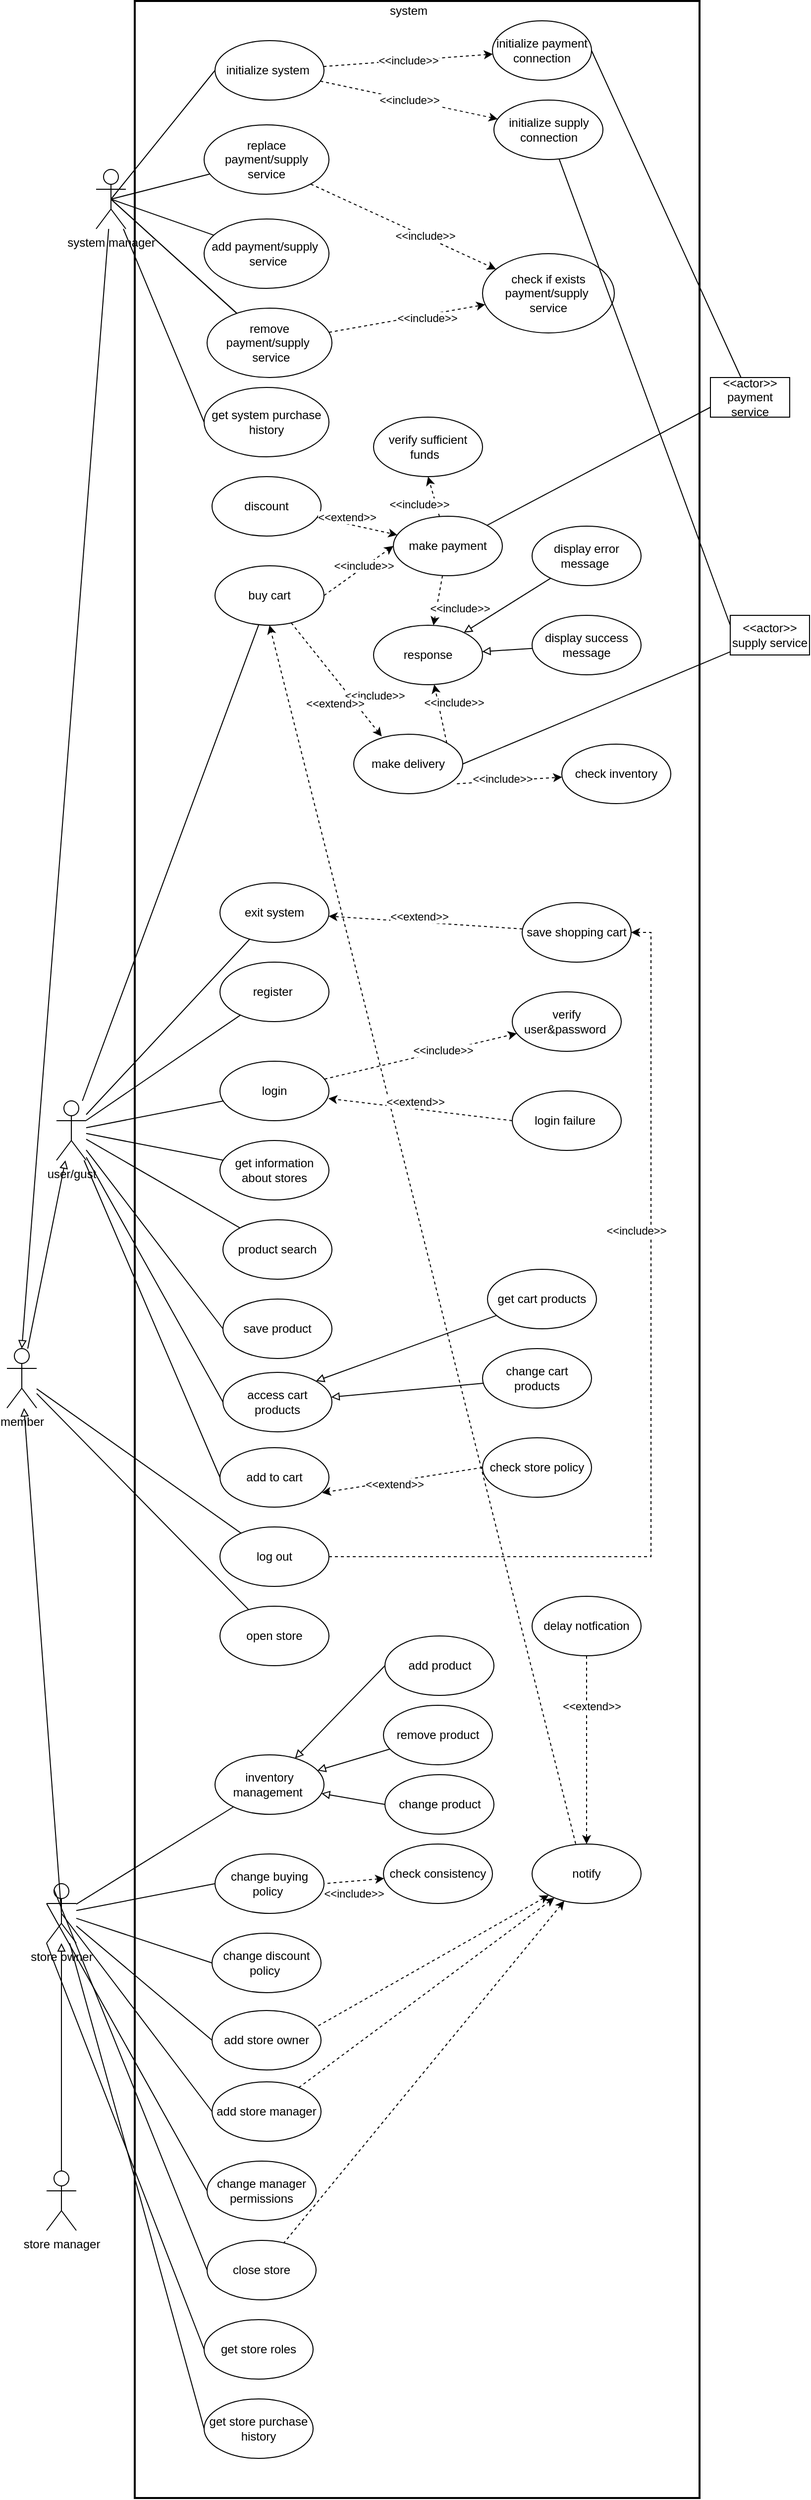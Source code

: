 <mxfile version="17.4.0" type="device" pages="2"><diagram id="S2jOHFrNI1lZq-V0QYwr" name="System "><mxGraphModel dx="2067" dy="643" grid="1" gridSize="10" guides="1" tooltips="1" connect="1" arrows="1" fold="1" page="1" pageScale="1" pageWidth="827" pageHeight="1169" math="0" shadow="0"><root><mxCell id="0"/><mxCell id="1" parent="0"/><mxCell id="7-5gI-gBro0bbGl018vb-2" value="" style="rounded=0;whiteSpace=wrap;html=1;strokeWidth=2;" parent="1" vertex="1"><mxGeometry x="129" y="250" width="570" height="2520" as="geometry"/></mxCell><mxCell id="3Xn2ItpC44AW9oCbQKOS-1" value="initialize system&amp;nbsp;" style="ellipse;whiteSpace=wrap;html=1;" parent="1" vertex="1"><mxGeometry x="210" y="290" width="110" height="60" as="geometry"/></mxCell><mxCell id="3Xn2ItpC44AW9oCbQKOS-10" value="initialize payment connection" style="ellipse;whiteSpace=wrap;html=1;" parent="1" vertex="1"><mxGeometry x="490" y="270" width="100" height="60" as="geometry"/></mxCell><mxCell id="3Xn2ItpC44AW9oCbQKOS-11" value="initialize supply connection" style="ellipse;whiteSpace=wrap;html=1;" parent="1" vertex="1"><mxGeometry x="491.5" y="350" width="110" height="60" as="geometry"/></mxCell><mxCell id="3Xn2ItpC44AW9oCbQKOS-12" value="&lt;span style=&quot;color: rgb(0 , 0 , 0) ; font-family: &amp;#34;helvetica&amp;#34; ; font-size: 11px ; font-style: normal ; font-weight: 400 ; letter-spacing: normal ; text-align: center ; text-indent: 0px ; text-transform: none ; word-spacing: 0px ; background-color: rgb(255 , 255 , 255) ; display: inline ; float: none&quot;&gt;&amp;lt;&amp;lt;include&amp;gt;&amp;gt;&lt;/span&gt;" style="endArrow=classic;html=1;rounded=0;dashed=1;" parent="1" source="3Xn2ItpC44AW9oCbQKOS-1" target="3Xn2ItpC44AW9oCbQKOS-10" edge="1"><mxGeometry width="50" height="50" relative="1" as="geometry"><mxPoint x="415" y="170.0" as="sourcePoint"/><mxPoint x="540.0" y="145.0" as="targetPoint"/></mxGeometry></mxCell><mxCell id="3Xn2ItpC44AW9oCbQKOS-13" value="&lt;span style=&quot;color: rgb(0 , 0 , 0) ; font-family: &amp;#34;helvetica&amp;#34; ; font-size: 11px ; font-style: normal ; font-weight: 400 ; letter-spacing: normal ; text-align: center ; text-indent: 0px ; text-transform: none ; word-spacing: 0px ; background-color: rgb(255 , 255 , 255) ; display: inline ; float: none&quot;&gt;&amp;lt;&amp;lt;include&amp;gt;&amp;gt;&lt;/span&gt;" style="endArrow=classic;html=1;rounded=0;dashed=1;" parent="1" source="3Xn2ItpC44AW9oCbQKOS-1" target="3Xn2ItpC44AW9oCbQKOS-11" edge="1"><mxGeometry width="50" height="50" relative="1" as="geometry"><mxPoint x="414.0" y="199.41" as="sourcePoint"/><mxPoint x="505" y="351" as="targetPoint"/></mxGeometry></mxCell><mxCell id="rXFPLLuexPhCjwdZ_VXd-1" value="" style="endArrow=none;html=1;rounded=0;exitX=0.5;exitY=0.5;exitDx=0;exitDy=0;exitPerimeter=0;entryX=0;entryY=0.5;entryDx=0;entryDy=0;" parent="1" source="T5wRH513xmIxjImZlFBz-2" target="3Xn2ItpC44AW9oCbQKOS-1" edge="1"><mxGeometry width="50" height="50" relative="1" as="geometry"><mxPoint x="445" y="470" as="sourcePoint"/><mxPoint x="495" y="420" as="targetPoint"/></mxGeometry></mxCell><mxCell id="T5wRH513xmIxjImZlFBz-2" value="system manager" style="shape=umlActor;verticalLabelPosition=bottom;verticalAlign=top;html=1;outlineConnect=0;" parent="1" vertex="1"><mxGeometry x="90" y="420" width="30" height="60" as="geometry"/></mxCell><mxCell id="T5wRH513xmIxjImZlFBz-3" value="add payment/supply&amp;nbsp;&lt;br&gt;&amp;nbsp;service" style="ellipse;whiteSpace=wrap;html=1;" parent="1" vertex="1"><mxGeometry x="199" y="470" width="126" height="70" as="geometry"/></mxCell><mxCell id="T5wRH513xmIxjImZlFBz-4" value="remove payment/supply&amp;nbsp;&lt;br&gt;&amp;nbsp;service" style="ellipse;whiteSpace=wrap;html=1;" parent="1" vertex="1"><mxGeometry x="202" y="560" width="126" height="70" as="geometry"/></mxCell><mxCell id="T5wRH513xmIxjImZlFBz-5" value="" style="endArrow=none;html=1;rounded=0;exitX=0.5;exitY=0.5;exitDx=0;exitDy=0;exitPerimeter=0;" parent="1" source="T5wRH513xmIxjImZlFBz-2" target="T5wRH513xmIxjImZlFBz-3" edge="1"><mxGeometry width="50" height="50" relative="1" as="geometry"><mxPoint x="484.585" y="469.613" as="sourcePoint"/><mxPoint x="630.0" y="395.0" as="targetPoint"/></mxGeometry></mxCell><mxCell id="T5wRH513xmIxjImZlFBz-6" value="" style="endArrow=none;html=1;rounded=0;exitX=0.5;exitY=0.5;exitDx=0;exitDy=0;exitPerimeter=0;" parent="1" source="T5wRH513xmIxjImZlFBz-2" target="T5wRH513xmIxjImZlFBz-4" edge="1"><mxGeometry width="50" height="50" relative="1" as="geometry"><mxPoint x="471.053" y="510.552" as="sourcePoint"/><mxPoint x="595" y="601" as="targetPoint"/></mxGeometry></mxCell><mxCell id="T5wRH513xmIxjImZlFBz-9" value="system" style="text;html=1;align=center;verticalAlign=middle;resizable=0;points=[];autosize=1;strokeColor=none;fillColor=none;" parent="1" vertex="1"><mxGeometry x="380" y="250" width="50" height="20" as="geometry"/></mxCell><mxCell id="T5wRH513xmIxjImZlFBz-11" value="replace payment/supply service" style="ellipse;whiteSpace=wrap;html=1;" parent="1" vertex="1"><mxGeometry x="199" y="375" width="126" height="70" as="geometry"/></mxCell><mxCell id="T5wRH513xmIxjImZlFBz-12" value="" style="endArrow=none;html=1;rounded=0;exitX=0.5;exitY=0.5;exitDx=0;exitDy=0;exitPerimeter=0;" parent="1" source="T5wRH513xmIxjImZlFBz-2" target="T5wRH513xmIxjImZlFBz-11" edge="1"><mxGeometry width="50" height="50" relative="1" as="geometry"><mxPoint x="200" y="660" as="sourcePoint"/><mxPoint x="352.406" y="579.154" as="targetPoint"/></mxGeometry></mxCell><mxCell id="T5wRH513xmIxjImZlFBz-13" value="check if exists payment/supply&amp;nbsp;&lt;br&gt;&amp;nbsp;service&amp;nbsp;" style="ellipse;whiteSpace=wrap;html=1;" parent="1" vertex="1"><mxGeometry x="480" y="505" width="133" height="80" as="geometry"/></mxCell><mxCell id="T5wRH513xmIxjImZlFBz-14" value="" style="endArrow=classic;html=1;rounded=0;dashed=1;" parent="1" source="T5wRH513xmIxjImZlFBz-4" target="T5wRH513xmIxjImZlFBz-13" edge="1"><mxGeometry width="50" height="50" relative="1" as="geometry"><mxPoint x="200" y="660" as="sourcePoint"/><mxPoint x="335.514" y="649.463" as="targetPoint"/></mxGeometry></mxCell><mxCell id="T5wRH513xmIxjImZlFBz-15" value="&amp;lt;&amp;lt;include&amp;gt;&amp;gt;" style="edgeLabel;html=1;align=center;verticalAlign=middle;resizable=0;points=[];" parent="T5wRH513xmIxjImZlFBz-14" vertex="1" connectable="0"><mxGeometry x="0.242" y="-3" relative="1" as="geometry"><mxPoint as="offset"/></mxGeometry></mxCell><mxCell id="T5wRH513xmIxjImZlFBz-16" value="" style="endArrow=classic;html=1;rounded=0;exitX=1;exitY=1;exitDx=0;exitDy=0;dashed=1;" parent="1" source="T5wRH513xmIxjImZlFBz-11" target="T5wRH513xmIxjImZlFBz-13" edge="1"><mxGeometry width="50" height="50" relative="1" as="geometry"><mxPoint x="461.0" y="645" as="sourcePoint"/><mxPoint x="557.482" y="597.98" as="targetPoint"/></mxGeometry></mxCell><mxCell id="T5wRH513xmIxjImZlFBz-17" value="&amp;lt;&amp;lt;include&amp;gt;&amp;gt;" style="edgeLabel;html=1;align=center;verticalAlign=middle;resizable=0;points=[];" parent="T5wRH513xmIxjImZlFBz-16" vertex="1" connectable="0"><mxGeometry x="0.227" y="1" relative="1" as="geometry"><mxPoint as="offset"/></mxGeometry></mxCell><mxCell id="980I3F1xrwLBOU10wBst-1" value="make payment" style="ellipse;whiteSpace=wrap;html=1;" parent="1" vertex="1"><mxGeometry x="390" y="770" width="110" height="60" as="geometry"/></mxCell><mxCell id="980I3F1xrwLBOU10wBst-2" value="store manager" style="shape=umlActor;verticalLabelPosition=bottom;verticalAlign=top;html=1;outlineConnect=0;" parent="1" vertex="1"><mxGeometry x="40" y="2440" width="30" height="60" as="geometry"/></mxCell><mxCell id="980I3F1xrwLBOU10wBst-3" value="verify sufficient funds&amp;nbsp;&amp;nbsp;" style="ellipse;whiteSpace=wrap;html=1;" parent="1" vertex="1"><mxGeometry x="370" y="670" width="110" height="60" as="geometry"/></mxCell><mxCell id="980I3F1xrwLBOU10wBst-4" value="" style="endArrow=classic;html=1;rounded=0;entryX=0.5;entryY=1;entryDx=0;entryDy=0;dashed=1;" parent="1" source="980I3F1xrwLBOU10wBst-1" target="980I3F1xrwLBOU10wBst-3" edge="1"><mxGeometry width="50" height="50" relative="1" as="geometry"><mxPoint x="375" y="720.0" as="sourcePoint"/><mxPoint x="500.0" y="695.0" as="targetPoint"/></mxGeometry></mxCell><mxCell id="980I3F1xrwLBOU10wBst-5" value="&amp;lt;&amp;lt;include&amp;gt;&amp;gt;" style="edgeLabel;html=1;align=center;verticalAlign=middle;resizable=0;points=[];" parent="980I3F1xrwLBOU10wBst-4" vertex="1" connectable="0"><mxGeometry x="0.354" y="4" relative="1" as="geometry"><mxPoint x="-9" y="14" as="offset"/></mxGeometry></mxCell><mxCell id="980I3F1xrwLBOU10wBst-8" value="" style="endArrow=none;html=1;rounded=0;exitX=0;exitY=0.75;exitDx=0;exitDy=0;" parent="1" source="dO_i0lIalXsMwbklrgKl-40" target="980I3F1xrwLBOU10wBst-1" edge="1"><mxGeometry width="50" height="50" relative="1" as="geometry"><mxPoint x="720" y="666.562" as="sourcePoint"/><mxPoint x="255" y="820" as="targetPoint"/></mxGeometry></mxCell><mxCell id="980I3F1xrwLBOU10wBst-9" value="" style="endArrow=classic;html=1;rounded=0;dashed=1;" parent="1" source="980I3F1xrwLBOU10wBst-1" target="980I3F1xrwLBOU10wBst-11" edge="1"><mxGeometry width="50" height="50" relative="1" as="geometry"><mxPoint x="365.005" y="857.542" as="sourcePoint"/><mxPoint x="359" y="830" as="targetPoint"/></mxGeometry></mxCell><mxCell id="980I3F1xrwLBOU10wBst-10" value="&amp;lt;&amp;lt;include&amp;gt;&amp;gt;" style="edgeLabel;html=1;align=center;verticalAlign=middle;resizable=0;points=[];" parent="980I3F1xrwLBOU10wBst-9" vertex="1" connectable="0"><mxGeometry x="0.354" y="4" relative="1" as="geometry"><mxPoint x="19" y="-2" as="offset"/></mxGeometry></mxCell><mxCell id="980I3F1xrwLBOU10wBst-11" value="response" style="ellipse;whiteSpace=wrap;html=1;" parent="1" vertex="1"><mxGeometry x="370" y="880" width="110" height="60" as="geometry"/></mxCell><mxCell id="980I3F1xrwLBOU10wBst-12" value="display error message&amp;nbsp;" style="ellipse;whiteSpace=wrap;html=1;" parent="1" vertex="1"><mxGeometry x="530" y="780" width="110" height="60" as="geometry"/></mxCell><mxCell id="980I3F1xrwLBOU10wBst-13" value="display success message" style="ellipse;whiteSpace=wrap;html=1;" parent="1" vertex="1"><mxGeometry x="530" y="870" width="110" height="60" as="geometry"/></mxCell><mxCell id="980I3F1xrwLBOU10wBst-14" value="" style="endArrow=block;html=1;rounded=0;endFill=0;" parent="1" source="980I3F1xrwLBOU10wBst-12" target="980I3F1xrwLBOU10wBst-11" edge="1"><mxGeometry width="50" height="50" relative="1" as="geometry"><mxPoint x="465" y="860" as="sourcePoint"/><mxPoint x="515" y="810" as="targetPoint"/></mxGeometry></mxCell><mxCell id="980I3F1xrwLBOU10wBst-15" value="" style="endArrow=block;html=1;rounded=0;endFill=0;" parent="1" source="980I3F1xrwLBOU10wBst-13" target="980I3F1xrwLBOU10wBst-11" edge="1"><mxGeometry width="50" height="50" relative="1" as="geometry"><mxPoint x="486.695" y="888.495" as="sourcePoint"/><mxPoint x="433.248" y="911.465" as="targetPoint"/></mxGeometry></mxCell><mxCell id="980I3F1xrwLBOU10wBst-16" value="user/gust" style="shape=umlActor;verticalLabelPosition=bottom;verticalAlign=top;html=1;outlineConnect=0;" parent="1" vertex="1"><mxGeometry x="50" y="1360" width="30" height="60" as="geometry"/></mxCell><mxCell id="980I3F1xrwLBOU10wBst-20" value="" style="endArrow=block;html=1;rounded=0;endFill=0;entryX=0.5;entryY=0;entryDx=0;entryDy=0;entryPerimeter=0;" parent="1" source="T5wRH513xmIxjImZlFBz-2" target="dO_i0lIalXsMwbklrgKl-5" edge="1"><mxGeometry width="50" height="50" relative="1" as="geometry"><mxPoint x="143.435" y="708.508" as="sourcePoint"/><mxPoint x="89.998" y="731.485" as="targetPoint"/></mxGeometry></mxCell><mxCell id="980I3F1xrwLBOU10wBst-21" value="" style="endArrow=block;html=1;rounded=0;endFill=0;" parent="1" source="980I3F1xrwLBOU10wBst-2" target="dO_i0lIalXsMwbklrgKl-3" edge="1"><mxGeometry width="50" height="50" relative="1" as="geometry"><mxPoint x="95" y="809.412" as="sourcePoint"/><mxPoint x="10" y="680" as="targetPoint"/></mxGeometry></mxCell><mxCell id="dO_i0lIalXsMwbklrgKl-3" value="store owner" style="shape=umlActor;verticalLabelPosition=bottom;verticalAlign=top;html=1;outlineConnect=0;" parent="1" vertex="1"><mxGeometry x="40" y="2150" width="30" height="60" as="geometry"/></mxCell><mxCell id="dO_i0lIalXsMwbklrgKl-4" value="" style="endArrow=block;html=1;rounded=0;endFill=0;exitX=0.5;exitY=0.5;exitDx=0;exitDy=0;exitPerimeter=0;" parent="1" source="dO_i0lIalXsMwbklrgKl-3" target="dO_i0lIalXsMwbklrgKl-5" edge="1"><mxGeometry width="50" height="50" relative="1" as="geometry"><mxPoint x="90" y="1002" as="sourcePoint"/><mxPoint x="160" y="918" as="targetPoint"/></mxGeometry></mxCell><mxCell id="dO_i0lIalXsMwbklrgKl-5" value="member" style="shape=umlActor;verticalLabelPosition=bottom;verticalAlign=top;html=1;outlineConnect=0;" parent="1" vertex="1"><mxGeometry y="1610" width="30" height="60" as="geometry"/></mxCell><mxCell id="dO_i0lIalXsMwbklrgKl-7" value="" style="endArrow=block;html=1;rounded=0;endFill=0;" parent="1" source="dO_i0lIalXsMwbklrgKl-5" target="980I3F1xrwLBOU10wBst-16" edge="1"><mxGeometry width="50" height="50" relative="1" as="geometry"><mxPoint x="260.004" y="840" as="sourcePoint"/><mxPoint x="284.71" y="980" as="targetPoint"/></mxGeometry></mxCell><mxCell id="dO_i0lIalXsMwbklrgKl-11" value="make delivery" style="ellipse;whiteSpace=wrap;html=1;" parent="1" vertex="1"><mxGeometry x="350" y="990" width="110" height="60" as="geometry"/></mxCell><mxCell id="dO_i0lIalXsMwbklrgKl-12" value="" style="endArrow=classic;html=1;rounded=0;dashed=1;exitX=1;exitY=0;exitDx=0;exitDy=0;" parent="1" source="dO_i0lIalXsMwbklrgKl-11" target="980I3F1xrwLBOU10wBst-11" edge="1"><mxGeometry width="50" height="50" relative="1" as="geometry"><mxPoint x="354.471" y="858.943" as="sourcePoint"/><mxPoint x="375.657" y="901.038" as="targetPoint"/></mxGeometry></mxCell><mxCell id="dO_i0lIalXsMwbklrgKl-13" value="&amp;lt;&amp;lt;include&amp;gt;&amp;gt;" style="edgeLabel;html=1;align=center;verticalAlign=middle;resizable=0;points=[];" parent="dO_i0lIalXsMwbklrgKl-12" vertex="1" connectable="0"><mxGeometry x="0.354" y="4" relative="1" as="geometry"><mxPoint x="19" y="-2" as="offset"/></mxGeometry></mxCell><mxCell id="dO_i0lIalXsMwbklrgKl-16" value="" style="endArrow=none;html=1;rounded=0;entryX=1;entryY=0.5;entryDx=0;entryDy=0;" parent="1" source="dO_i0lIalXsMwbklrgKl-39" target="dO_i0lIalXsMwbklrgKl-11" edge="1"><mxGeometry width="50" height="50" relative="1" as="geometry"><mxPoint x="735" y="890" as="sourcePoint"/><mxPoint x="320" y="1020" as="targetPoint"/></mxGeometry></mxCell><mxCell id="dO_i0lIalXsMwbklrgKl-20" value="" style="endArrow=none;html=1;rounded=0;entryX=1;entryY=0.5;entryDx=0;entryDy=0;" parent="1" source="dO_i0lIalXsMwbklrgKl-40" target="3Xn2ItpC44AW9oCbQKOS-10" edge="1"><mxGeometry width="50" height="50" relative="1" as="geometry"><mxPoint x="722.917" y="630.0" as="sourcePoint"/><mxPoint x="384.523" y="812.387" as="targetPoint"/></mxGeometry></mxCell><mxCell id="dO_i0lIalXsMwbklrgKl-21" value="" style="endArrow=none;html=1;rounded=0;exitX=0;exitY=0.25;exitDx=0;exitDy=0;" parent="1" source="dO_i0lIalXsMwbklrgKl-39" target="3Xn2ItpC44AW9oCbQKOS-11" edge="1"><mxGeometry width="50" height="50" relative="1" as="geometry"><mxPoint x="735" y="890" as="sourcePoint"/><mxPoint x="615.71" y="408.48" as="targetPoint"/></mxGeometry></mxCell><mxCell id="dO_i0lIalXsMwbklrgKl-23" value="notify" style="ellipse;whiteSpace=wrap;html=1;" parent="1" vertex="1"><mxGeometry x="530" y="2110" width="110" height="60" as="geometry"/></mxCell><mxCell id="dO_i0lIalXsMwbklrgKl-26" value="buy cart" style="ellipse;whiteSpace=wrap;html=1;" parent="1" vertex="1"><mxGeometry x="210" y="820" width="110" height="60" as="geometry"/></mxCell><mxCell id="dO_i0lIalXsMwbklrgKl-27" value="" style="endArrow=none;html=1;rounded=0;" parent="1" source="dO_i0lIalXsMwbklrgKl-26" target="980I3F1xrwLBOU10wBst-16" edge="1"><mxGeometry width="50" height="50" relative="1" as="geometry"><mxPoint x="264.5" y="867.22" as="sourcePoint"/><mxPoint x="358.844" y="835.44" as="targetPoint"/></mxGeometry></mxCell><mxCell id="dO_i0lIalXsMwbklrgKl-28" value="" style="endArrow=classic;html=1;rounded=0;dashed=1;exitX=1;exitY=0.5;exitDx=0;exitDy=0;entryX=0;entryY=0.5;entryDx=0;entryDy=0;" parent="1" source="dO_i0lIalXsMwbklrgKl-26" target="980I3F1xrwLBOU10wBst-1" edge="1"><mxGeometry width="50" height="50" relative="1" as="geometry"><mxPoint x="393.891" y="1058.787" as="sourcePoint"/><mxPoint x="387.037" y="959.979" as="targetPoint"/></mxGeometry></mxCell><mxCell id="dO_i0lIalXsMwbklrgKl-29" value="&amp;lt;&amp;lt;include&amp;gt;&amp;gt;" style="edgeLabel;html=1;align=center;verticalAlign=middle;resizable=0;points=[];" parent="dO_i0lIalXsMwbklrgKl-28" vertex="1" connectable="0"><mxGeometry x="0.354" y="4" relative="1" as="geometry"><mxPoint x="-5" y="7" as="offset"/></mxGeometry></mxCell><mxCell id="dO_i0lIalXsMwbklrgKl-30" value="" style="endArrow=classic;html=1;rounded=0;dashed=1;entryX=0.257;entryY=0.037;entryDx=0;entryDy=0;entryPerimeter=0;" parent="1" source="dO_i0lIalXsMwbklrgKl-26" target="dO_i0lIalXsMwbklrgKl-11" edge="1"><mxGeometry width="50" height="50" relative="1" as="geometry"><mxPoint x="393.891" y="1058.787" as="sourcePoint"/><mxPoint x="387.037" y="959.979" as="targetPoint"/></mxGeometry></mxCell><mxCell id="dO_i0lIalXsMwbklrgKl-31" value="&amp;lt;&amp;lt;include&amp;gt;&amp;gt;" style="edgeLabel;html=1;align=center;verticalAlign=middle;resizable=0;points=[];" parent="dO_i0lIalXsMwbklrgKl-30" vertex="1" connectable="0"><mxGeometry x="0.354" y="4" relative="1" as="geometry"><mxPoint x="19" y="-2" as="offset"/></mxGeometry></mxCell><mxCell id="dO_i0lIalXsMwbklrgKl-32" value="" style="endArrow=classic;html=1;rounded=0;dashed=1;exitX=0.4;exitY=-0.004;exitDx=0;exitDy=0;exitPerimeter=0;entryX=0.5;entryY=1;entryDx=0;entryDy=0;" parent="1" source="dO_i0lIalXsMwbklrgKl-23" target="dO_i0lIalXsMwbklrgKl-26" edge="1"><mxGeometry width="50" height="50" relative="1" as="geometry"><mxPoint x="245" y="890" as="sourcePoint"/><mxPoint x="160" y="970" as="targetPoint"/></mxGeometry></mxCell><mxCell id="dO_i0lIalXsMwbklrgKl-33" value="&amp;lt;&amp;lt;extend&amp;gt;&amp;gt;" style="edgeLabel;html=1;align=center;verticalAlign=middle;resizable=0;points=[];" parent="dO_i0lIalXsMwbklrgKl-32" vertex="1" connectable="0"><mxGeometry x="0.354" y="4" relative="1" as="geometry"><mxPoint x="-30" y="-319" as="offset"/></mxGeometry></mxCell><mxCell id="dO_i0lIalXsMwbklrgKl-39" value="&amp;lt;&amp;lt;actor&amp;gt;&amp;gt;&lt;br&gt;supply service" style="rounded=0;whiteSpace=wrap;html=1;" parent="1" vertex="1"><mxGeometry x="730" y="870" width="80" height="40" as="geometry"/></mxCell><mxCell id="dO_i0lIalXsMwbklrgKl-40" value="&amp;lt;&amp;lt;actor&amp;gt;&amp;gt;&lt;br&gt;payment service" style="rounded=0;whiteSpace=wrap;html=1;" parent="1" vertex="1"><mxGeometry x="710" y="630" width="80" height="40" as="geometry"/></mxCell><mxCell id="dO_i0lIalXsMwbklrgKl-41" value="delay notfication" style="ellipse;whiteSpace=wrap;html=1;" parent="1" vertex="1"><mxGeometry x="530" y="1860" width="110" height="60" as="geometry"/></mxCell><mxCell id="dO_i0lIalXsMwbklrgKl-42" value="" style="endArrow=classic;html=1;rounded=0;dashed=1;" parent="1" source="dO_i0lIalXsMwbklrgKl-41" target="dO_i0lIalXsMwbklrgKl-23" edge="1"><mxGeometry width="50" height="50" relative="1" as="geometry"><mxPoint x="284" y="1109.76" as="sourcePoint"/><mxPoint x="206.109" y="881.213" as="targetPoint"/></mxGeometry></mxCell><mxCell id="dO_i0lIalXsMwbklrgKl-43" value="&amp;lt;&amp;lt;extend&amp;gt;&amp;gt;" style="edgeLabel;html=1;align=center;verticalAlign=middle;resizable=0;points=[];" parent="dO_i0lIalXsMwbklrgKl-42" vertex="1" connectable="0"><mxGeometry x="0.354" y="4" relative="1" as="geometry"><mxPoint x="1" y="-78" as="offset"/></mxGeometry></mxCell><mxCell id="UTfqQqBEHPYNGom82uBp-7" value="exit system" style="ellipse;whiteSpace=wrap;html=1;" parent="1" vertex="1"><mxGeometry x="215" y="1140" width="110" height="60" as="geometry"/></mxCell><mxCell id="UTfqQqBEHPYNGom82uBp-8" value="" style="endArrow=none;html=1;rounded=0;" parent="1" source="UTfqQqBEHPYNGom82uBp-7" target="980I3F1xrwLBOU10wBst-16" edge="1"><mxGeometry width="50" height="50" relative="1" as="geometry"><mxPoint x="230.125" y="888.882" as="sourcePoint"/><mxPoint x="100" y="1140.938" as="targetPoint"/></mxGeometry></mxCell><mxCell id="UTfqQqBEHPYNGom82uBp-10" value="" style="endArrow=classic;html=1;rounded=0;dashed=1;" parent="1" source="UTfqQqBEHPYNGom82uBp-12" target="UTfqQqBEHPYNGom82uBp-7" edge="1"><mxGeometry width="50" height="50" relative="1" as="geometry"><mxPoint x="511.337" y="1123.425" as="sourcePoint"/><mxPoint x="298.61" y="1096.701" as="targetPoint"/></mxGeometry></mxCell><mxCell id="UTfqQqBEHPYNGom82uBp-11" value="&amp;lt;&amp;lt;extend&amp;gt;&amp;gt;" style="edgeLabel;html=1;align=center;verticalAlign=middle;resizable=0;points=[];" parent="UTfqQqBEHPYNGom82uBp-10" vertex="1" connectable="0"><mxGeometry x="0.354" y="4" relative="1" as="geometry"><mxPoint x="28" y="-8" as="offset"/></mxGeometry></mxCell><mxCell id="UTfqQqBEHPYNGom82uBp-12" value="save shopping cart" style="ellipse;whiteSpace=wrap;html=1;" parent="1" vertex="1"><mxGeometry x="520" y="1160" width="110" height="60" as="geometry"/></mxCell><mxCell id="UTfqQqBEHPYNGom82uBp-14" value="register&amp;nbsp;" style="ellipse;whiteSpace=wrap;html=1;" parent="1" vertex="1"><mxGeometry x="215" y="1220" width="110" height="60" as="geometry"/></mxCell><mxCell id="UTfqQqBEHPYNGom82uBp-15" value="" style="endArrow=none;html=1;rounded=0;" parent="1" source="UTfqQqBEHPYNGom82uBp-14" target="980I3F1xrwLBOU10wBst-16" edge="1"><mxGeometry width="50" height="50" relative="1" as="geometry"><mxPoint x="210.241" y="1177.192" as="sourcePoint"/><mxPoint x="100" y="1170.833" as="targetPoint"/></mxGeometry></mxCell><mxCell id="UTfqQqBEHPYNGom82uBp-16" value="login" style="ellipse;whiteSpace=wrap;html=1;" parent="1" vertex="1"><mxGeometry x="215" y="1320" width="110" height="60" as="geometry"/></mxCell><mxCell id="UTfqQqBEHPYNGom82uBp-17" value="" style="endArrow=none;html=1;rounded=0;" parent="1" source="UTfqQqBEHPYNGom82uBp-16" target="980I3F1xrwLBOU10wBst-16" edge="1"><mxGeometry width="50" height="50" relative="1" as="geometry"><mxPoint x="281.338" y="1251.756" as="sourcePoint"/><mxPoint x="100" y="1176.25" as="targetPoint"/></mxGeometry></mxCell><mxCell id="UTfqQqBEHPYNGom82uBp-18" value="login failure&amp;nbsp;" style="ellipse;whiteSpace=wrap;html=1;" parent="1" vertex="1"><mxGeometry x="510" y="1350" width="110" height="60" as="geometry"/></mxCell><mxCell id="UTfqQqBEHPYNGom82uBp-19" value="verify user&amp;amp;password&amp;nbsp;" style="ellipse;whiteSpace=wrap;html=1;" parent="1" vertex="1"><mxGeometry x="510" y="1250" width="110" height="60" as="geometry"/></mxCell><mxCell id="UTfqQqBEHPYNGom82uBp-21" value="" style="endArrow=classic;html=1;rounded=0;dashed=1;" parent="1" source="UTfqQqBEHPYNGom82uBp-16" target="UTfqQqBEHPYNGom82uBp-19" edge="1"><mxGeometry width="50" height="50" relative="1" as="geometry"><mxPoint x="357.001" y="1278.944" as="sourcePoint"/><mxPoint x="362.986" y="1190.003" as="targetPoint"/></mxGeometry></mxCell><mxCell id="UTfqQqBEHPYNGom82uBp-22" value="&amp;lt;&amp;lt;include&amp;gt;&amp;gt;" style="edgeLabel;html=1;align=center;verticalAlign=middle;resizable=0;points=[];" parent="UTfqQqBEHPYNGom82uBp-21" vertex="1" connectable="0"><mxGeometry x="0.354" y="4" relative="1" as="geometry"><mxPoint x="-11" y="6" as="offset"/></mxGeometry></mxCell><mxCell id="UTfqQqBEHPYNGom82uBp-23" value="" style="endArrow=classic;html=1;rounded=0;dashed=1;exitX=0;exitY=0.5;exitDx=0;exitDy=0;entryX=0.994;entryY=0.626;entryDx=0;entryDy=0;entryPerimeter=0;" parent="1" source="UTfqQqBEHPYNGom82uBp-18" target="UTfqQqBEHPYNGom82uBp-16" edge="1"><mxGeometry width="50" height="50" relative="1" as="geometry"><mxPoint x="426.962" y="1398.728" as="sourcePoint"/><mxPoint x="250.002" y="1380.003" as="targetPoint"/></mxGeometry></mxCell><mxCell id="UTfqQqBEHPYNGom82uBp-24" value="&amp;lt;&amp;lt;extend&amp;gt;&amp;gt;" style="edgeLabel;html=1;align=center;verticalAlign=middle;resizable=0;points=[];" parent="UTfqQqBEHPYNGom82uBp-23" vertex="1" connectable="0"><mxGeometry x="0.354" y="4" relative="1" as="geometry"><mxPoint x="28" y="-8" as="offset"/></mxGeometry></mxCell><mxCell id="UTfqQqBEHPYNGom82uBp-25" value="get information about stores" style="ellipse;whiteSpace=wrap;html=1;" parent="1" vertex="1"><mxGeometry x="215" y="1400" width="110" height="60" as="geometry"/></mxCell><mxCell id="UTfqQqBEHPYNGom82uBp-28" value="" style="endArrow=none;html=1;rounded=0;" parent="1" source="UTfqQqBEHPYNGom82uBp-25" target="980I3F1xrwLBOU10wBst-16" edge="1"><mxGeometry width="50" height="50" relative="1" as="geometry"><mxPoint x="230.052" y="1347.44" as="sourcePoint"/><mxPoint x="100" y="1313.846" as="targetPoint"/></mxGeometry></mxCell><mxCell id="UTfqQqBEHPYNGom82uBp-29" value="product search" style="ellipse;whiteSpace=wrap;html=1;" parent="1" vertex="1"><mxGeometry x="218" y="1480" width="110" height="60" as="geometry"/></mxCell><mxCell id="UTfqQqBEHPYNGom82uBp-30" value="" style="endArrow=none;html=1;rounded=0;" parent="1" source="UTfqQqBEHPYNGom82uBp-29" target="980I3F1xrwLBOU10wBst-16" edge="1"><mxGeometry width="50" height="50" relative="1" as="geometry"><mxPoint x="246.595" y="1426.167" as="sourcePoint"/><mxPoint x="100" y="1320.769" as="targetPoint"/></mxGeometry></mxCell><mxCell id="UTfqQqBEHPYNGom82uBp-31" value="save product" style="ellipse;whiteSpace=wrap;html=1;" parent="1" vertex="1"><mxGeometry x="218" y="1560" width="110" height="60" as="geometry"/></mxCell><mxCell id="UTfqQqBEHPYNGom82uBp-32" value="" style="endArrow=none;html=1;rounded=0;exitX=0;exitY=0.5;exitDx=0;exitDy=0;" parent="1" source="UTfqQqBEHPYNGom82uBp-31" target="980I3F1xrwLBOU10wBst-16" edge="1"><mxGeometry width="50" height="50" relative="1" as="geometry"><mxPoint x="257.902" y="1493.306" as="sourcePoint"/><mxPoint x="100" y="1325.909" as="targetPoint"/></mxGeometry></mxCell><mxCell id="UTfqQqBEHPYNGom82uBp-33" value="access cart products" style="ellipse;whiteSpace=wrap;html=1;" parent="1" vertex="1"><mxGeometry x="218" y="1634" width="110" height="60" as="geometry"/></mxCell><mxCell id="UTfqQqBEHPYNGom82uBp-34" value="" style="endArrow=none;html=1;rounded=0;exitX=0;exitY=0.5;exitDx=0;exitDy=0;" parent="1" source="UTfqQqBEHPYNGom82uBp-33" target="980I3F1xrwLBOU10wBst-16" edge="1"><mxGeometry width="50" height="50" relative="1" as="geometry"><mxPoint x="228" y="1600" as="sourcePoint"/><mxPoint x="99.793" y="1340" as="targetPoint"/></mxGeometry></mxCell><mxCell id="UTfqQqBEHPYNGom82uBp-37" value="get cart products" style="ellipse;whiteSpace=wrap;html=1;" parent="1" vertex="1"><mxGeometry x="485" y="1530" width="110" height="60" as="geometry"/></mxCell><mxCell id="UTfqQqBEHPYNGom82uBp-38" value="change cart products" style="ellipse;whiteSpace=wrap;html=1;" parent="1" vertex="1"><mxGeometry x="480" y="1610" width="110" height="60" as="geometry"/></mxCell><mxCell id="UTfqQqBEHPYNGom82uBp-39" value="" style="endArrow=block;html=1;rounded=0;endFill=0;entryX=1;entryY=0;entryDx=0;entryDy=0;" parent="1" source="UTfqQqBEHPYNGom82uBp-37" target="UTfqQqBEHPYNGom82uBp-33" edge="1"><mxGeometry width="50" height="50" relative="1" as="geometry"><mxPoint x="370" y="1630" as="sourcePoint"/><mxPoint x="325.005" y="1659.999" as="targetPoint"/></mxGeometry></mxCell><mxCell id="UTfqQqBEHPYNGom82uBp-40" value="" style="endArrow=block;html=1;rounded=0;endFill=0;" parent="1" source="UTfqQqBEHPYNGom82uBp-38" target="UTfqQqBEHPYNGom82uBp-33" edge="1"><mxGeometry width="50" height="50" relative="1" as="geometry"><mxPoint x="381.127" y="1646.042" as="sourcePoint"/><mxPoint x="322.141" y="1652.924" as="targetPoint"/></mxGeometry></mxCell><mxCell id="UTfqQqBEHPYNGom82uBp-41" value="add to cart" style="ellipse;whiteSpace=wrap;html=1;" parent="1" vertex="1"><mxGeometry x="215" y="1710" width="110" height="60" as="geometry"/></mxCell><mxCell id="UTfqQqBEHPYNGom82uBp-42" value="" style="endArrow=none;html=1;rounded=0;exitX=0;exitY=0.5;exitDx=0;exitDy=0;" parent="1" source="UTfqQqBEHPYNGom82uBp-41" target="980I3F1xrwLBOU10wBst-16" edge="1"><mxGeometry width="50" height="50" relative="1" as="geometry"><mxPoint x="228" y="1674" as="sourcePoint"/><mxPoint x="90" y="1426.863" as="targetPoint"/></mxGeometry></mxCell><mxCell id="UTfqQqBEHPYNGom82uBp-43" value="log out" style="ellipse;whiteSpace=wrap;html=1;" parent="1" vertex="1"><mxGeometry x="215" y="1790" width="110" height="60" as="geometry"/></mxCell><mxCell id="UTfqQqBEHPYNGom82uBp-44" value="" style="endArrow=none;html=1;rounded=0;" parent="1" source="UTfqQqBEHPYNGom82uBp-43" target="dO_i0lIalXsMwbklrgKl-5" edge="1"><mxGeometry width="50" height="50" relative="1" as="geometry"><mxPoint x="225.0" y="1750" as="sourcePoint"/><mxPoint x="87.857" y="1430" as="targetPoint"/></mxGeometry></mxCell><mxCell id="UTfqQqBEHPYNGom82uBp-45" value="" style="endArrow=classic;html=1;rounded=0;dashed=1;exitX=1;exitY=0.5;exitDx=0;exitDy=0;" parent="1" source="UTfqQqBEHPYNGom82uBp-43" target="UTfqQqBEHPYNGom82uBp-12" edge="1"><mxGeometry width="50" height="50" relative="1" as="geometry"><mxPoint x="330.442" y="1348.042" as="sourcePoint"/><mxPoint x="630" y="1200" as="targetPoint"/><Array as="points"><mxPoint x="650" y="1820"/><mxPoint x="650" y="1290"/><mxPoint x="650" y="1190"/></Array></mxGeometry></mxCell><mxCell id="UTfqQqBEHPYNGom82uBp-46" value="&amp;lt;&amp;lt;include&amp;gt;&amp;gt;" style="edgeLabel;html=1;align=center;verticalAlign=middle;resizable=0;points=[];" parent="UTfqQqBEHPYNGom82uBp-45" vertex="1" connectable="0"><mxGeometry x="0.354" y="4" relative="1" as="geometry"><mxPoint x="-11" y="6" as="offset"/></mxGeometry></mxCell><mxCell id="UTfqQqBEHPYNGom82uBp-47" value="open store" style="ellipse;whiteSpace=wrap;html=1;" parent="1" vertex="1"><mxGeometry x="215" y="1870" width="110" height="60" as="geometry"/></mxCell><mxCell id="UTfqQqBEHPYNGom82uBp-48" value="" style="endArrow=none;html=1;rounded=0;" parent="1" source="UTfqQqBEHPYNGom82uBp-47" target="dO_i0lIalXsMwbklrgKl-5" edge="1"><mxGeometry width="50" height="50" relative="1" as="geometry"><mxPoint x="246.861" y="1806.057" as="sourcePoint"/><mxPoint x="60" y="1670.851" as="targetPoint"/></mxGeometry></mxCell><mxCell id="UlR2b_JgTLhTJ_iHVchx-1" value="discount" style="ellipse;whiteSpace=wrap;html=1;" parent="1" vertex="1"><mxGeometry x="207" y="730" width="110" height="60" as="geometry"/></mxCell><mxCell id="UlR2b_JgTLhTJ_iHVchx-2" value="" style="endArrow=classic;html=1;rounded=0;dashed=1;" parent="1" source="UlR2b_JgTLhTJ_iHVchx-1" target="980I3F1xrwLBOU10wBst-1" edge="1"><mxGeometry width="50" height="50" relative="1" as="geometry"><mxPoint x="465.66" y="740" as="sourcePoint"/><mxPoint x="280.0" y="717.56" as="targetPoint"/></mxGeometry></mxCell><mxCell id="UlR2b_JgTLhTJ_iHVchx-3" value="&amp;lt;&amp;lt;extend&amp;gt;&amp;gt;" style="edgeLabel;html=1;align=center;verticalAlign=middle;resizable=0;points=[];" parent="UlR2b_JgTLhTJ_iHVchx-2" vertex="1" connectable="0"><mxGeometry x="0.354" y="4" relative="1" as="geometry"><mxPoint x="-26" y="-8" as="offset"/></mxGeometry></mxCell><mxCell id="UlR2b_JgTLhTJ_iHVchx-4" value="check store policy" style="ellipse;whiteSpace=wrap;html=1;" parent="1" vertex="1"><mxGeometry x="480" y="1700" width="110" height="60" as="geometry"/></mxCell><mxCell id="UlR2b_JgTLhTJ_iHVchx-5" value="" style="endArrow=classic;html=1;rounded=0;dashed=1;exitX=0;exitY=0.5;exitDx=0;exitDy=0;entryX=0.936;entryY=0.758;entryDx=0;entryDy=0;entryPerimeter=0;" parent="1" source="UlR2b_JgTLhTJ_iHVchx-4" target="UTfqQqBEHPYNGom82uBp-41" edge="1"><mxGeometry width="50" height="50" relative="1" as="geometry"><mxPoint x="445.66" y="1632.44" as="sourcePoint"/><mxPoint x="260.0" y="1610" as="targetPoint"/></mxGeometry></mxCell><mxCell id="UlR2b_JgTLhTJ_iHVchx-6" value="&amp;lt;&amp;lt;extend&amp;gt;&amp;gt;" style="edgeLabel;html=1;align=center;verticalAlign=middle;resizable=0;points=[];" parent="UlR2b_JgTLhTJ_iHVchx-5" vertex="1" connectable="0"><mxGeometry x="0.354" y="4" relative="1" as="geometry"><mxPoint x="20" y="-4" as="offset"/></mxGeometry></mxCell><mxCell id="UlR2b_JgTLhTJ_iHVchx-7" value="check inventory" style="ellipse;whiteSpace=wrap;html=1;" parent="1" vertex="1"><mxGeometry x="560" y="1000" width="110" height="60" as="geometry"/></mxCell><mxCell id="UlR2b_JgTLhTJ_iHVchx-8" value="" style="endArrow=classic;html=1;rounded=0;dashed=1;exitX=0.947;exitY=0.833;exitDx=0;exitDy=0;exitPerimeter=0;" parent="1" source="dO_i0lIalXsMwbklrgKl-11" target="UlR2b_JgTLhTJ_iHVchx-7" edge="1"><mxGeometry width="50" height="50" relative="1" as="geometry"><mxPoint x="454.141" y="1008.924" as="sourcePoint"/><mxPoint x="441.385" y="949.797" as="targetPoint"/></mxGeometry></mxCell><mxCell id="UlR2b_JgTLhTJ_iHVchx-9" value="&amp;lt;&amp;lt;include&amp;gt;&amp;gt;" style="edgeLabel;html=1;align=center;verticalAlign=middle;resizable=0;points=[];" parent="UlR2b_JgTLhTJ_iHVchx-8" vertex="1" connectable="0"><mxGeometry x="0.354" y="4" relative="1" as="geometry"><mxPoint x="-26" y="3" as="offset"/></mxGeometry></mxCell><mxCell id="UlR2b_JgTLhTJ_iHVchx-33" value="inventory management&amp;nbsp;" style="ellipse;whiteSpace=wrap;html=1;" parent="1" vertex="1"><mxGeometry x="210" y="2020" width="110" height="60" as="geometry"/></mxCell><mxCell id="UlR2b_JgTLhTJ_iHVchx-34" value="" style="endArrow=none;html=1;rounded=0;" parent="1" source="dO_i0lIalXsMwbklrgKl-3" target="UlR2b_JgTLhTJ_iHVchx-33" edge="1"><mxGeometry width="50" height="50" relative="1" as="geometry"><mxPoint x="350" y="2690" as="sourcePoint"/><mxPoint x="400" y="2640" as="targetPoint"/></mxGeometry></mxCell><mxCell id="UlR2b_JgTLhTJ_iHVchx-36" value="" style="endArrow=block;html=1;rounded=0;endFill=0;exitX=0;exitY=0.5;exitDx=0;exitDy=0;" parent="1" source="UlR2b_JgTLhTJ_iHVchx-38" target="UlR2b_JgTLhTJ_iHVchx-33" edge="1"><mxGeometry width="50" height="50" relative="1" as="geometry"><mxPoint x="468.821" y="2519.996" as="sourcePoint"/><mxPoint x="381.184" y="2574.807" as="targetPoint"/></mxGeometry></mxCell><mxCell id="UlR2b_JgTLhTJ_iHVchx-38" value="add product" style="ellipse;whiteSpace=wrap;html=1;" parent="1" vertex="1"><mxGeometry x="381.5" y="1900" width="110" height="60" as="geometry"/></mxCell><mxCell id="UlR2b_JgTLhTJ_iHVchx-39" value="remove product" style="ellipse;whiteSpace=wrap;html=1;" parent="1" vertex="1"><mxGeometry x="380" y="1970" width="110" height="60" as="geometry"/></mxCell><mxCell id="UlR2b_JgTLhTJ_iHVchx-40" value="" style="endArrow=block;html=1;rounded=0;endFill=0;" parent="1" source="UlR2b_JgTLhTJ_iHVchx-39" target="UlR2b_JgTLhTJ_iHVchx-33" edge="1"><mxGeometry width="50" height="50" relative="1" as="geometry"><mxPoint x="485" y="2610" as="sourcePoint"/><mxPoint x="317.0" y="2610" as="targetPoint"/></mxGeometry></mxCell><mxCell id="UlR2b_JgTLhTJ_iHVchx-41" value="change product" style="ellipse;whiteSpace=wrap;html=1;" parent="1" vertex="1"><mxGeometry x="381.5" y="2040" width="110" height="60" as="geometry"/></mxCell><mxCell id="UlR2b_JgTLhTJ_iHVchx-42" value="" style="endArrow=block;html=1;rounded=0;endFill=0;exitX=0;exitY=0.5;exitDx=0;exitDy=0;" parent="1" source="UlR2b_JgTLhTJ_iHVchx-41" target="UlR2b_JgTLhTJ_iHVchx-33" edge="1"><mxGeometry width="50" height="50" relative="1" as="geometry"><mxPoint x="490.101" y="2561.821" as="sourcePoint"/><mxPoint x="321.893" y="2568.129" as="targetPoint"/></mxGeometry></mxCell><mxCell id="UlR2b_JgTLhTJ_iHVchx-43" value="change buying policy&amp;nbsp;" style="ellipse;whiteSpace=wrap;html=1;" parent="1" vertex="1"><mxGeometry x="210" y="2120" width="110" height="60" as="geometry"/></mxCell><mxCell id="UlR2b_JgTLhTJ_iHVchx-44" value="check&amp;nbsp;consistency" style="ellipse;whiteSpace=wrap;html=1;" parent="1" vertex="1"><mxGeometry x="380" y="2110" width="110" height="60" as="geometry"/></mxCell><mxCell id="UlR2b_JgTLhTJ_iHVchx-47" value="" style="endArrow=none;html=1;rounded=0;entryX=0;entryY=0.5;entryDx=0;entryDy=0;" parent="1" source="dO_i0lIalXsMwbklrgKl-3" target="UlR2b_JgTLhTJ_iHVchx-43" edge="1"><mxGeometry width="50" height="50" relative="1" as="geometry"><mxPoint x="100" y="2606.71" as="sourcePoint"/><mxPoint x="216.023" y="2581.262" as="targetPoint"/></mxGeometry></mxCell><mxCell id="UlR2b_JgTLhTJ_iHVchx-48" value="change discount policy&amp;nbsp;" style="ellipse;whiteSpace=wrap;html=1;" parent="1" vertex="1"><mxGeometry x="207" y="2200" width="110" height="60" as="geometry"/></mxCell><mxCell id="UlR2b_JgTLhTJ_iHVchx-49" value="" style="endArrow=none;html=1;rounded=0;entryX=0;entryY=0.5;entryDx=0;entryDy=0;" parent="1" source="dO_i0lIalXsMwbklrgKl-3" target="UlR2b_JgTLhTJ_iHVchx-48" edge="1"><mxGeometry width="50" height="50" relative="1" as="geometry"><mxPoint x="100" y="2615.906" as="sourcePoint"/><mxPoint x="212" y="2660" as="targetPoint"/></mxGeometry></mxCell><mxCell id="UlR2b_JgTLhTJ_iHVchx-52" value="add store owner" style="ellipse;whiteSpace=wrap;html=1;" parent="1" vertex="1"><mxGeometry x="207" y="2278" width="110" height="60" as="geometry"/></mxCell><mxCell id="UlR2b_JgTLhTJ_iHVchx-53" value="" style="endArrow=none;html=1;rounded=0;entryX=0;entryY=0.5;entryDx=0;entryDy=0;" parent="1" source="dO_i0lIalXsMwbklrgKl-3" target="UlR2b_JgTLhTJ_iHVchx-52" edge="1"><mxGeometry width="50" height="50" relative="1" as="geometry"><mxPoint x="100" y="2626.759" as="sourcePoint"/><mxPoint x="239.877" y="2783.039" as="targetPoint"/></mxGeometry></mxCell><mxCell id="UlR2b_JgTLhTJ_iHVchx-65" value="add store manager" style="ellipse;whiteSpace=wrap;html=1;" parent="1" vertex="1"><mxGeometry x="207" y="2350" width="110" height="60" as="geometry"/></mxCell><mxCell id="UlR2b_JgTLhTJ_iHVchx-66" value="" style="endArrow=none;html=1;rounded=0;exitX=0.5;exitY=0.5;exitDx=0;exitDy=0;exitPerimeter=0;entryX=0;entryY=0.5;entryDx=0;entryDy=0;" parent="1" source="dO_i0lIalXsMwbklrgKl-3" target="UlR2b_JgTLhTJ_iHVchx-65" edge="1"><mxGeometry width="50" height="50" relative="1" as="geometry"><mxPoint x="70" y="2640" as="sourcePoint"/><mxPoint x="209" y="2980" as="targetPoint"/></mxGeometry></mxCell><mxCell id="UlR2b_JgTLhTJ_iHVchx-71" value="change manager permissions" style="ellipse;whiteSpace=wrap;html=1;" parent="1" vertex="1"><mxGeometry x="202" y="2430" width="110" height="60" as="geometry"/></mxCell><mxCell id="UlR2b_JgTLhTJ_iHVchx-72" value="" style="endArrow=none;html=1;rounded=0;exitX=0;exitY=0.333;exitDx=0;exitDy=0;exitPerimeter=0;entryX=0;entryY=0.5;entryDx=0;entryDy=0;" parent="1" source="dO_i0lIalXsMwbklrgKl-3" target="UlR2b_JgTLhTJ_iHVchx-71" edge="1"><mxGeometry width="50" height="50" relative="1" as="geometry"><mxPoint x="85" y="2610" as="sourcePoint"/><mxPoint x="209" y="3080" as="targetPoint"/></mxGeometry></mxCell><mxCell id="UlR2b_JgTLhTJ_iHVchx-73" value="close store" style="ellipse;whiteSpace=wrap;html=1;" parent="1" vertex="1"><mxGeometry x="202" y="2510" width="110" height="60" as="geometry"/></mxCell><mxCell id="UlR2b_JgTLhTJ_iHVchx-74" value="" style="endArrow=none;html=1;rounded=0;exitX=0.25;exitY=0.1;exitDx=0;exitDy=0;exitPerimeter=0;entryX=0;entryY=0.5;entryDx=0;entryDy=0;" parent="1" source="dO_i0lIalXsMwbklrgKl-3" target="UlR2b_JgTLhTJ_iHVchx-73" edge="1"><mxGeometry width="50" height="50" relative="1" as="geometry"><mxPoint x="70" y="2600" as="sourcePoint"/><mxPoint x="209" y="3170" as="targetPoint"/></mxGeometry></mxCell><mxCell id="UlR2b_JgTLhTJ_iHVchx-88" value="" style="endArrow=none;html=1;rounded=0;dashed=1;startArrow=classic;startFill=1;" parent="1" source="UlR2b_JgTLhTJ_iHVchx-44" edge="1"><mxGeometry width="50" height="50" relative="1" as="geometry"><mxPoint x="340" y="2150" as="sourcePoint"/><mxPoint x="320" y="2150" as="targetPoint"/></mxGeometry></mxCell><mxCell id="UlR2b_JgTLhTJ_iHVchx-93" value="&amp;lt;&amp;lt;include&amp;gt;&amp;gt;" style="edgeLabel;html=1;align=center;verticalAlign=middle;resizable=0;points=[];" parent="1" vertex="1" connectable="0"><mxGeometry x="349.997" y="2160.004" as="geometry"/></mxCell><mxCell id="UlR2b_JgTLhTJ_iHVchx-94" value="" style="endArrow=none;html=1;rounded=0;dashed=1;startArrow=classic;startFill=1;entryX=0.942;entryY=0.291;entryDx=0;entryDy=0;entryPerimeter=0;" parent="1" source="dO_i0lIalXsMwbklrgKl-23" target="UlR2b_JgTLhTJ_iHVchx-52" edge="1"><mxGeometry width="50" height="50" relative="1" as="geometry"><mxPoint x="390.62" y="2154.49" as="sourcePoint"/><mxPoint x="330" y="2160" as="targetPoint"/></mxGeometry></mxCell><mxCell id="UlR2b_JgTLhTJ_iHVchx-95" value="" style="endArrow=none;html=1;rounded=0;dashed=1;startArrow=classic;startFill=1;" parent="1" source="dO_i0lIalXsMwbklrgKl-23" target="UlR2b_JgTLhTJ_iHVchx-65" edge="1"><mxGeometry width="50" height="50" relative="1" as="geometry"><mxPoint x="556.813" y="2171.59" as="sourcePoint"/><mxPoint x="320.62" y="2305.46" as="targetPoint"/></mxGeometry></mxCell><mxCell id="UlR2b_JgTLhTJ_iHVchx-96" value="" style="endArrow=none;html=1;rounded=0;dashed=1;startArrow=classic;startFill=1;" parent="1" source="dO_i0lIalXsMwbklrgKl-23" target="UlR2b_JgTLhTJ_iHVchx-73" edge="1"><mxGeometry width="50" height="50" relative="1" as="geometry"><mxPoint x="562.522" y="2174.211" as="sourcePoint"/><mxPoint x="304.488" y="2365.793" as="targetPoint"/></mxGeometry></mxCell><mxCell id="UlR2b_JgTLhTJ_iHVchx-97" value="get store roles" style="ellipse;whiteSpace=wrap;html=1;" parent="1" vertex="1"><mxGeometry x="199" y="2590" width="110" height="60" as="geometry"/></mxCell><mxCell id="UlR2b_JgTLhTJ_iHVchx-98" value="" style="endArrow=none;html=1;rounded=0;exitX=0;exitY=1;exitDx=0;exitDy=0;exitPerimeter=0;entryX=0;entryY=0.5;entryDx=0;entryDy=0;" parent="1" source="dO_i0lIalXsMwbklrgKl-3" target="UlR2b_JgTLhTJ_iHVchx-97" edge="1"><mxGeometry width="50" height="50" relative="1" as="geometry"><mxPoint x="57.5" y="2166.0" as="sourcePoint"/><mxPoint x="212" y="2550" as="targetPoint"/></mxGeometry></mxCell><mxCell id="UlR2b_JgTLhTJ_iHVchx-99" value="get store purchase history" style="ellipse;whiteSpace=wrap;html=1;" parent="1" vertex="1"><mxGeometry x="199" y="2670" width="110" height="60" as="geometry"/></mxCell><mxCell id="UlR2b_JgTLhTJ_iHVchx-100" value="" style="endArrow=none;html=1;rounded=0;entryX=0;entryY=0.5;entryDx=0;entryDy=0;" parent="1" source="dO_i0lIalXsMwbklrgKl-3" target="UlR2b_JgTLhTJ_iHVchx-99" edge="1"><mxGeometry width="50" height="50" relative="1" as="geometry"><mxPoint x="50" y="2220" as="sourcePoint"/><mxPoint x="209" y="2630" as="targetPoint"/></mxGeometry></mxCell><mxCell id="UlR2b_JgTLhTJ_iHVchx-101" value="get system purchase history" style="ellipse;whiteSpace=wrap;html=1;" parent="1" vertex="1"><mxGeometry x="199" y="640" width="126" height="70" as="geometry"/></mxCell><mxCell id="UlR2b_JgTLhTJ_iHVchx-102" value="" style="endArrow=none;html=1;rounded=0;exitX=0.5;exitY=0.5;exitDx=0;exitDy=0;exitPerimeter=0;" parent="1" edge="1"><mxGeometry width="50" height="50" relative="1" as="geometry"><mxPoint x="105" y="450" as="sourcePoint"/><mxPoint x="231.943" y="565.205" as="targetPoint"/></mxGeometry></mxCell><mxCell id="UlR2b_JgTLhTJ_iHVchx-103" value="" style="endArrow=none;html=1;rounded=0;entryX=0;entryY=0.5;entryDx=0;entryDy=0;" parent="1" source="T5wRH513xmIxjImZlFBz-2" target="UlR2b_JgTLhTJ_iHVchx-101" edge="1"><mxGeometry width="50" height="50" relative="1" as="geometry"><mxPoint x="115" y="460" as="sourcePoint"/><mxPoint x="241.943" y="575.205" as="targetPoint"/></mxGeometry></mxCell></root></mxGraphModel></diagram><diagram id="Wc26Pz1-oPtp19hgMSul" name="system architecture"><mxGraphModel dx="1240" dy="643" grid="1" gridSize="10" guides="1" tooltips="1" connect="1" arrows="1" fold="1" page="1" pageScale="1" pageWidth="1169" pageHeight="827" math="0" shadow="0"><root><mxCell id="sz0R1x4smjaN0gFic57q-0"/><mxCell id="sz0R1x4smjaN0gFic57q-1" parent="sz0R1x4smjaN0gFic57q-0"/><mxCell id="XcTaGfQJ6bJOYAM9gwUo-0" value="Service" style="shape=umlFrame;whiteSpace=wrap;html=1;fillColor=#dae8fc;strokeColor=#6c8ebf;swimlaneFillColor=none;shadow=0;sketch=0;" vertex="1" parent="sz0R1x4smjaN0gFic57q-1"><mxGeometry x="325" y="150" width="260" height="138.67" as="geometry"/></mxCell><mxCell id="sz0R1x4smjaN0gFic57q-13" style="edgeStyle=orthogonalEdgeStyle;rounded=0;orthogonalLoop=1;jettySize=auto;html=1;" parent="sz0R1x4smjaN0gFic57q-1" source="sz0R1x4smjaN0gFic57q-2" edge="1"><mxGeometry relative="1" as="geometry"><mxPoint x="460" y="150" as="targetPoint"/></mxGeometry></mxCell><mxCell id="sz0R1x4smjaN0gFic57q-2" value="Communication" style="rounded=0;whiteSpace=wrap;html=1;fillColor=#f5f5f5;fontColor=#333333;strokeColor=#666666;" parent="sz0R1x4smjaN0gFic57q-1" vertex="1"><mxGeometry x="400" y="20" width="120" height="60" as="geometry"/></mxCell><mxCell id="sz0R1x4smjaN0gFic57q-28" style="edgeStyle=orthogonalEdgeStyle;rounded=0;orthogonalLoop=1;jettySize=auto;html=1;" parent="sz0R1x4smjaN0gFic57q-1" source="sz0R1x4smjaN0gFic57q-5" target="sz0R1x4smjaN0gFic57q-26" edge="1"><mxGeometry relative="1" as="geometry"><Array as="points"><mxPoint x="460" y="550"/><mxPoint x="540" y="550"/></Array></mxGeometry></mxCell><mxCell id="sz0R1x4smjaN0gFic57q-29" style="edgeStyle=orthogonalEdgeStyle;rounded=0;orthogonalLoop=1;jettySize=auto;html=1;" parent="sz0R1x4smjaN0gFic57q-1" source="sz0R1x4smjaN0gFic57q-5" target="sz0R1x4smjaN0gFic57q-27" edge="1"><mxGeometry relative="1" as="geometry"><Array as="points"><mxPoint x="460" y="550"/><mxPoint x="370" y="550"/></Array></mxGeometry></mxCell><mxCell id="sz0R1x4smjaN0gFic57q-5" value="Domain" style="shape=umlFrame;whiteSpace=wrap;html=1;fillColor=#d5e8d4;strokeColor=#82b366;gradientColor=none;swimlaneFillColor=none;shadow=0;sketch=0;" parent="sz0R1x4smjaN0gFic57q-1" vertex="1"><mxGeometry x="250" y="323" width="420" height="207" as="geometry"/></mxCell><mxCell id="sz0R1x4smjaN0gFic57q-6" value="Market" style="rounded=0;whiteSpace=wrap;html=1;fillColor=#d5e8d4;strokeColor=#82b366;" parent="sz0R1x4smjaN0gFic57q-1" vertex="1"><mxGeometry x="540" y="333" width="100" height="50" as="geometry"/></mxCell><mxCell id="sz0R1x4smjaN0gFic57q-7" value="Store" style="rounded=0;whiteSpace=wrap;html=1;fillColor=#d5e8d4;strokeColor=#82b366;" parent="sz0R1x4smjaN0gFic57q-1" vertex="1"><mxGeometry x="430" y="400" width="100" height="50" as="geometry"/></mxCell><mxCell id="sz0R1x4smjaN0gFic57q-8" value="User" style="rounded=0;whiteSpace=wrap;html=1;fillColor=#d5e8d4;strokeColor=#82b366;" parent="sz0R1x4smjaN0gFic57q-1" vertex="1"><mxGeometry x="540" y="400" width="100" height="50" as="geometry"/></mxCell><mxCell id="sz0R1x4smjaN0gFic57q-14" style="edgeStyle=orthogonalEdgeStyle;rounded=0;orthogonalLoop=1;jettySize=auto;html=1;" parent="sz0R1x4smjaN0gFic57q-1" target="sz0R1x4smjaN0gFic57q-5" edge="1"><mxGeometry relative="1" as="geometry"><mxPoint x="460" y="290" as="sourcePoint"/><Array as="points"><mxPoint x="460" y="320"/><mxPoint x="460" y="320"/></Array></mxGeometry></mxCell><mxCell id="sz0R1x4smjaN0gFic57q-26" value="Payment Service" style="rounded=0;whiteSpace=wrap;html=1;fillColor=#e1d5e7;strokeColor=#9673a6;" parent="sz0R1x4smjaN0gFic57q-1" vertex="1"><mxGeometry x="490" y="570" width="120" height="60" as="geometry"/></mxCell><mxCell id="sz0R1x4smjaN0gFic57q-27" value="Supply Service" style="rounded=0;whiteSpace=wrap;html=1;fillColor=#e1d5e7;strokeColor=#9673a6;" parent="sz0R1x4smjaN0gFic57q-1" vertex="1"><mxGeometry x="300" y="570" width="120" height="60" as="geometry"/></mxCell><mxCell id="XcTaGfQJ6bJOYAM9gwUo-2" value="Market" style="rounded=0;whiteSpace=wrap;html=1;fillColor=#dae8fc;strokeColor=#6c8ebf;" vertex="1" parent="sz0R1x4smjaN0gFic57q-1"><mxGeometry x="330" y="200" width="120" height="60" as="geometry"/></mxCell><mxCell id="XcTaGfQJ6bJOYAM9gwUo-3" value="User" style="rounded=0;whiteSpace=wrap;html=1;fillColor=#dae8fc;strokeColor=#6c8ebf;" vertex="1" parent="sz0R1x4smjaN0gFic57q-1"><mxGeometry x="460" y="200" width="120" height="60" as="geometry"/></mxCell><mxCell id="XcTaGfQJ6bJOYAM9gwUo-4" value="Security" style="rounded=0;whiteSpace=wrap;html=1;fillColor=#d5e8d4;strokeColor=#82b366;" vertex="1" parent="sz0R1x4smjaN0gFic57q-1"><mxGeometry x="430" y="333" width="100" height="50" as="geometry"/></mxCell><mxCell id="XcTaGfQJ6bJOYAM9gwUo-5" value="User &lt;font style=&quot;font-size: 13px&quot;&gt;A&lt;span style=&quot;line-height: 107% ; font-family: &amp;#34;calibri&amp;#34; , sans-serif&quot;&gt;uthentication&lt;/span&gt;&lt;/font&gt;" style="rounded=0;whiteSpace=wrap;html=1;fillColor=#d5e8d4;strokeColor=#82b366;" vertex="1" parent="sz0R1x4smjaN0gFic57q-1"><mxGeometry x="320" y="333" width="100" height="50" as="geometry"/></mxCell><mxCell id="XcTaGfQJ6bJOYAM9gwUo-6" value="Payment" style="rounded=0;whiteSpace=wrap;html=1;fillColor=#d5e8d4;strokeColor=#82b366;" vertex="1" parent="sz0R1x4smjaN0gFic57q-1"><mxGeometry x="320" y="400" width="100" height="50" as="geometry"/></mxCell><mxCell id="XcTaGfQJ6bJOYAM9gwUo-7" value="Shipping" style="rounded=0;whiteSpace=wrap;html=1;fillColor=#d5e8d4;strokeColor=#82b366;" vertex="1" parent="sz0R1x4smjaN0gFic57q-1"><mxGeometry x="320" y="463" width="100" height="50" as="geometry"/></mxCell><mxCell id="XcTaGfQJ6bJOYAM9gwUo-8" value="Notification" style="rounded=0;whiteSpace=wrap;html=1;fillColor=#d5e8d4;strokeColor=#82b366;" vertex="1" parent="sz0R1x4smjaN0gFic57q-1"><mxGeometry x="540" y="463" width="100" height="50" as="geometry"/></mxCell></root></mxGraphModel></diagram></mxfile>
